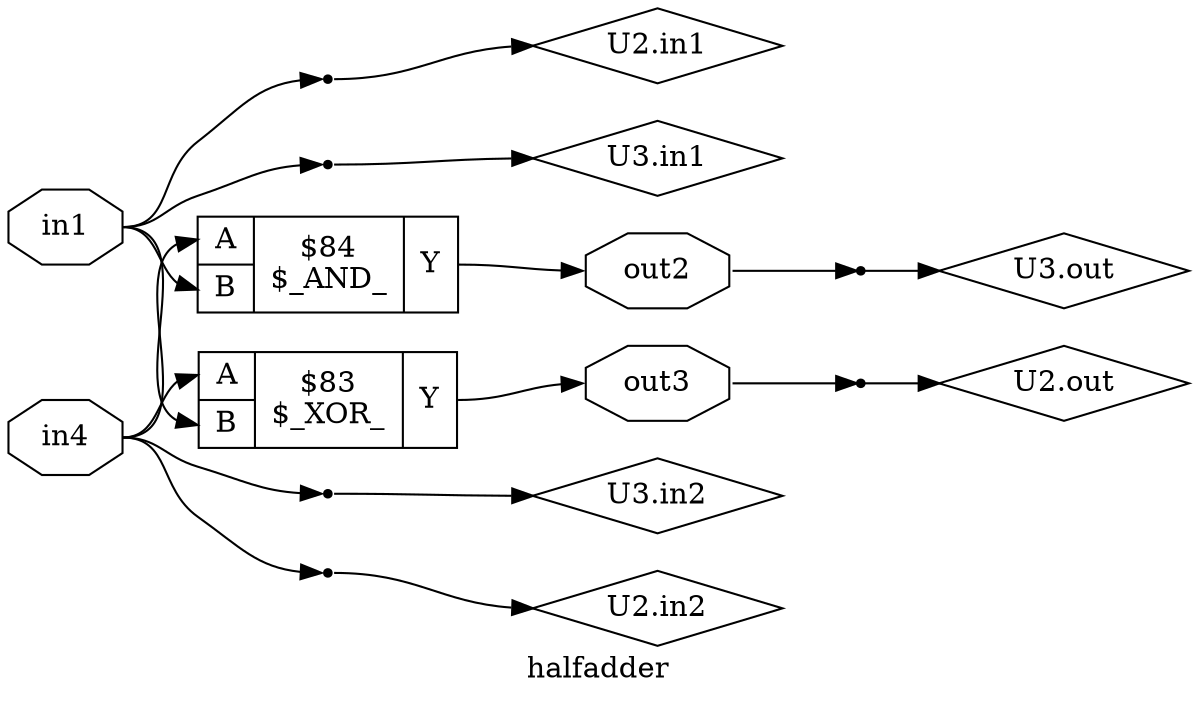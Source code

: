 digraph "halfadder" {
label="halfadder";
rankdir="LR";
remincross=true;
n1 [ shape=diamond, label="U2.in1", color="black", fontcolor="black" ];
n2 [ shape=diamond, label="U2.in2", color="black", fontcolor="black" ];
n3 [ shape=diamond, label="U2.out", color="black", fontcolor="black" ];
n4 [ shape=diamond, label="U3.in1", color="black", fontcolor="black" ];
n5 [ shape=diamond, label="U3.in2", color="black", fontcolor="black" ];
n6 [ shape=diamond, label="U3.out", color="black", fontcolor="black" ];
n7 [ shape=octagon, label="in1", color="black", fontcolor="black" ];
n8 [ shape=octagon, label="in4", color="black", fontcolor="black" ];
n9 [ shape=octagon, label="out2", color="black", fontcolor="black" ];
n10 [ shape=octagon, label="out3", color="black", fontcolor="black" ];
c14 [ shape=record, label="{{<p11> A|<p12> B}|$83\n$_XOR_|{<p13> Y}}",  ];
c15 [ shape=record, label="{{<p11> A|<p12> B}|$84\n$_AND_|{<p13> Y}}",  ];
x0 [shape=point, ];
x1 [shape=point, ];
x2 [shape=point, ];
x3 [shape=point, ];
x4 [shape=point, ];
x5 [shape=point, ];
x0:e -> n1:w [color="black", fontcolor="black", label=""];
c14:p13:e -> n10:w [color="black", fontcolor="black", label=""];
n10:e -> x2:w [color="black", fontcolor="black", label=""];
x1:e -> n2:w [color="black", fontcolor="black", label=""];
x2:e -> n3:w [color="black", fontcolor="black", label=""];
x3:e -> n4:w [color="black", fontcolor="black", label=""];
x4:e -> n5:w [color="black", fontcolor="black", label=""];
x5:e -> n6:w [color="black", fontcolor="black", label=""];
n7:e -> c14:p12:w [color="black", fontcolor="black", label=""];
n7:e -> c15:p12:w [color="black", fontcolor="black", label=""];
n7:e -> x0:w [color="black", fontcolor="black", label=""];
n7:e -> x3:w [color="black", fontcolor="black", label=""];
n8:e -> c14:p11:w [color="black", fontcolor="black", label=""];
n8:e -> c15:p11:w [color="black", fontcolor="black", label=""];
n8:e -> x1:w [color="black", fontcolor="black", label=""];
n8:e -> x4:w [color="black", fontcolor="black", label=""];
c15:p13:e -> n9:w [color="black", fontcolor="black", label=""];
n9:e -> x5:w [color="black", fontcolor="black", label=""];
}

